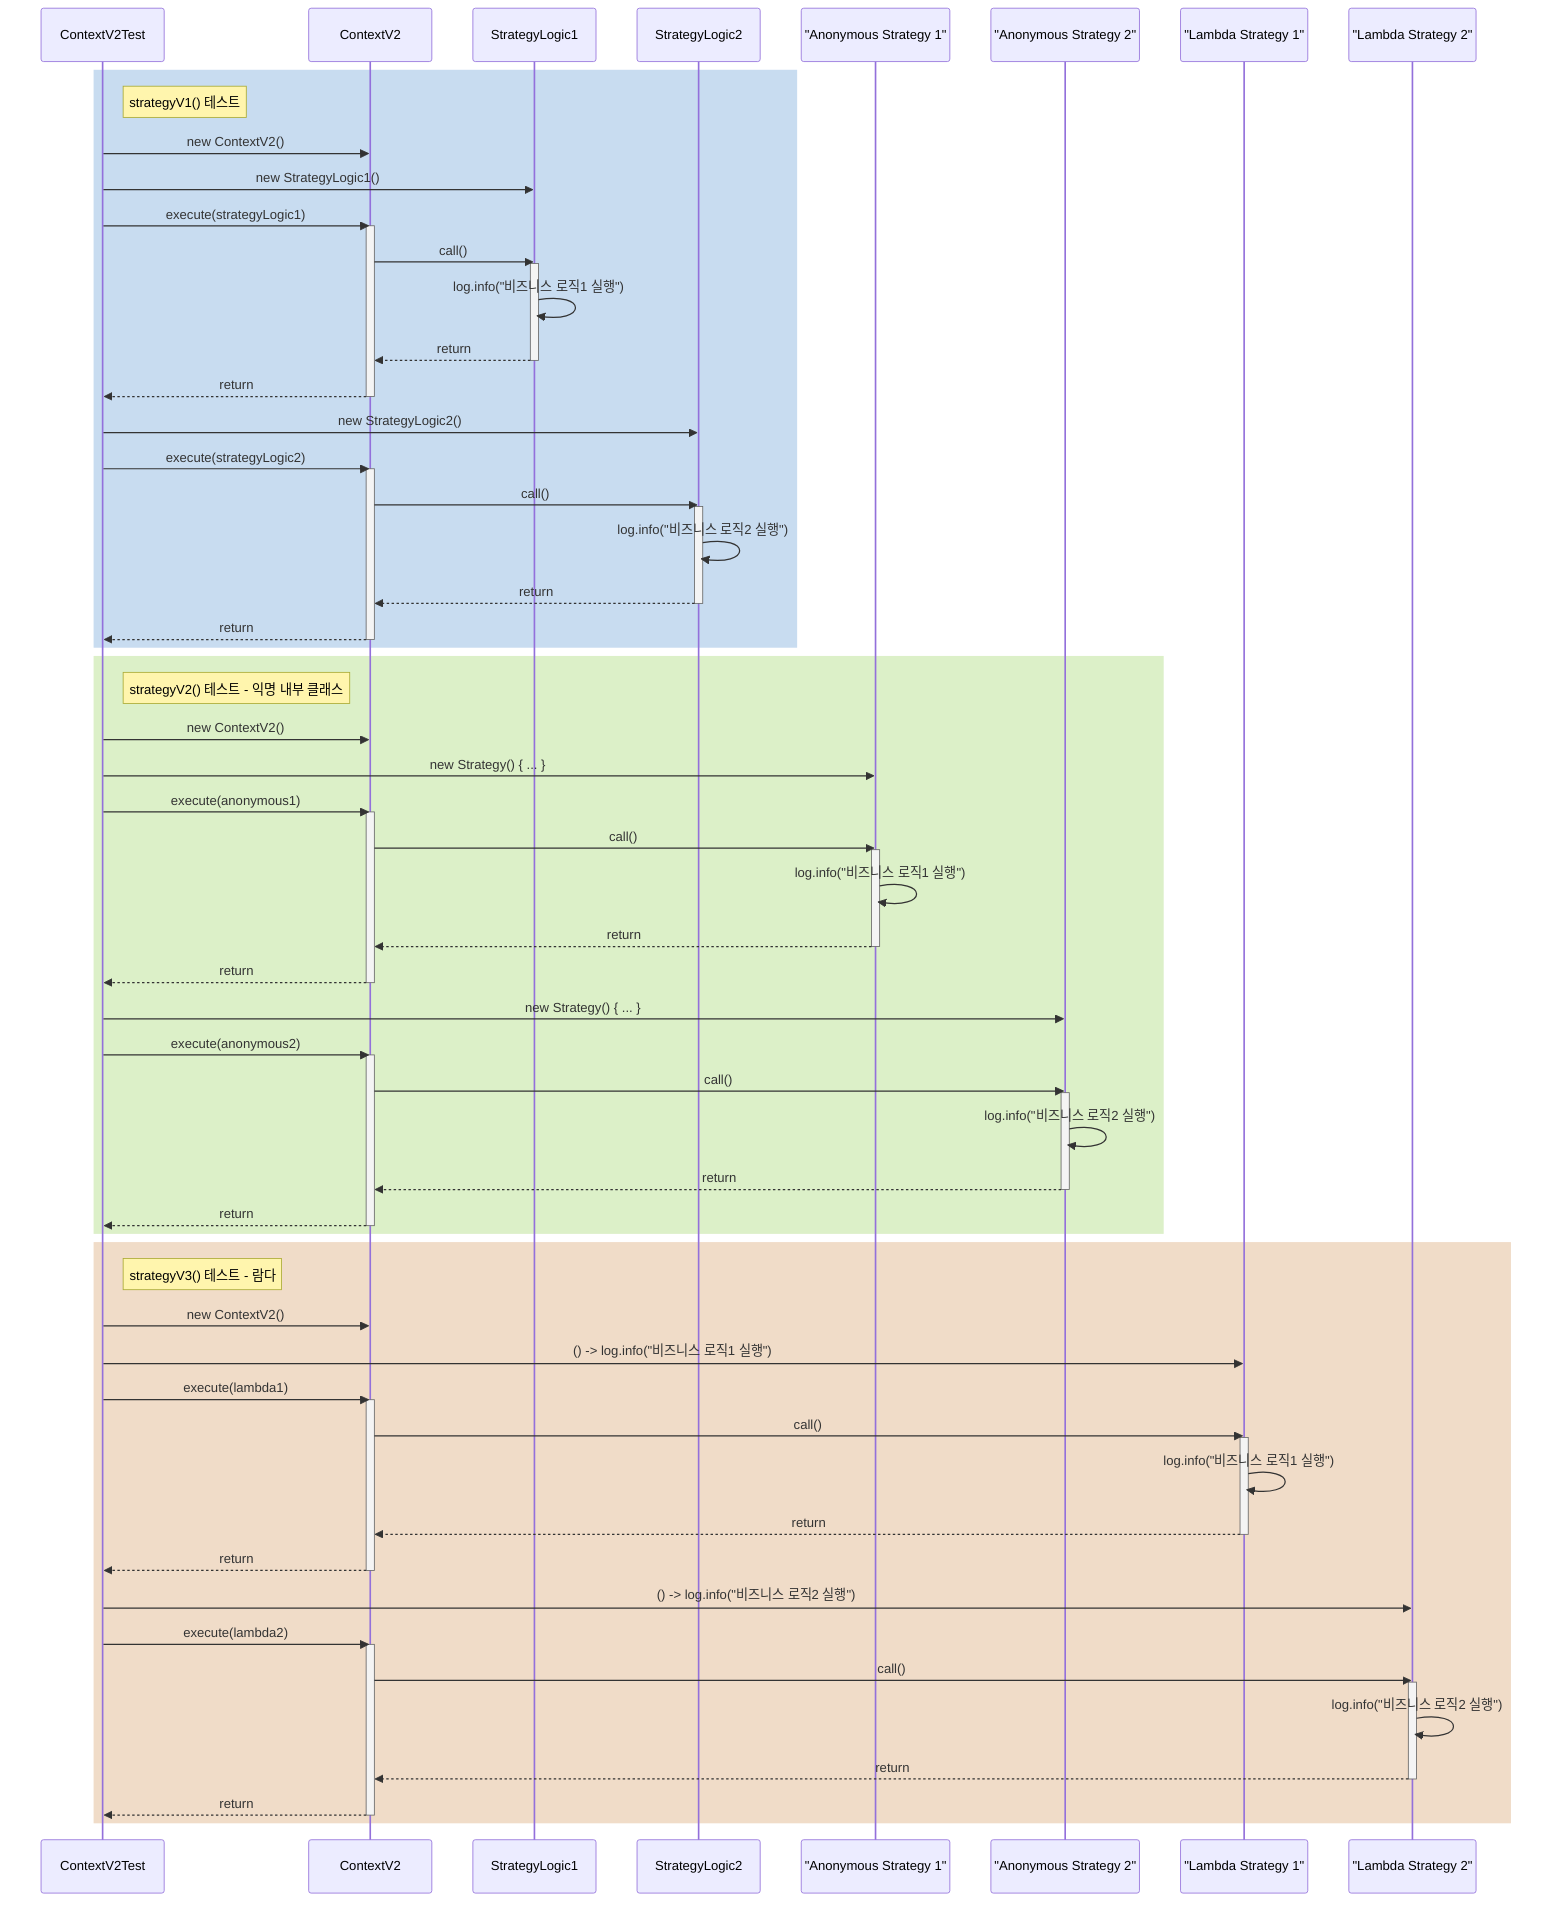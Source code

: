 sequenceDiagram
    participant Client as ContextV2Test
    participant Context as ContextV2
    participant Logic1 as StrategyLogic1
    participant Logic2 as StrategyLogic2
    participant Anonymous1 as "Anonymous Strategy 1"
    participant Anonymous2 as "Anonymous Strategy 2"
    participant Lambda1 as "Lambda Strategy 1"
    participant Lambda2 as "Lambda Strategy 2"
    
    rect rgb(200, 220, 240)
    note right of Client: strategyV1() 테스트
    Client->>Context: new ContextV2()
    Client->>Logic1: new StrategyLogic1()
    Client->>Context: execute(strategyLogic1)
    
    activate Context
    Context->>Logic1: call()
    
    activate Logic1
    Logic1->>Logic1: log.info("비즈니스 로직1 실행")
    Logic1-->>Context: return
    deactivate Logic1
    
    Context-->>Client: return
    deactivate Context
    
    Client->>Logic2: new StrategyLogic2()
    Client->>Context: execute(strategyLogic2)
    
    activate Context
    Context->>Logic2: call()
    
    activate Logic2
    Logic2->>Logic2: log.info("비즈니스 로직2 실행")
    Logic2-->>Context: return
    deactivate Logic2
    
    Context-->>Client: return
    deactivate Context
    end
    
    rect rgb(220, 240, 200)
    note right of Client: strategyV2() 테스트 - 익명 내부 클래스
    Client->>Context: new ContextV2()
    Client->>Anonymous1: new Strategy() { ... }
    Client->>Context: execute(anonymous1)
    
    activate Context
    Context->>Anonymous1: call()
    
    activate Anonymous1
    Anonymous1->>Anonymous1: log.info("비즈니스 로직1 실행")
    Anonymous1-->>Context: return
    deactivate Anonymous1
    
    Context-->>Client: return
    deactivate Context
    
    Client->>Anonymous2: new Strategy() { ... }
    Client->>Context: execute(anonymous2)
    
    activate Context
    Context->>Anonymous2: call()
    
    activate Anonymous2
    Anonymous2->>Anonymous2: log.info("비즈니스 로직2 실행")
    Anonymous2-->>Context: return
    deactivate Anonymous2
    
    Context-->>Client: return
    deactivate Context
    end
    
    rect rgb(240, 220, 200)
    note right of Client: strategyV3() 테스트 - 람다
    Client->>Context: new ContextV2()
    Client->>Lambda1: () -> log.info("비즈니스 로직1 실행")
    Client->>Context: execute(lambda1)
    
    activate Context
    Context->>Lambda1: call()
    
    activate Lambda1
    Lambda1->>Lambda1: log.info("비즈니스 로직1 실행")
    Lambda1-->>Context: return
    deactivate Lambda1
    
    Context-->>Client: return
    deactivate Context
    
    Client->>Lambda2: () -> log.info("비즈니스 로직2 실행")
    Client->>Context: execute(lambda2)
    
    activate Context
    Context->>Lambda2: call()
    
    activate Lambda2
    Lambda2->>Lambda2: log.info("비즈니스 로직2 실행")
    Lambda2-->>Context: return
    deactivate Lambda2
    
    Context-->>Client: return
    deactivate Context
    end